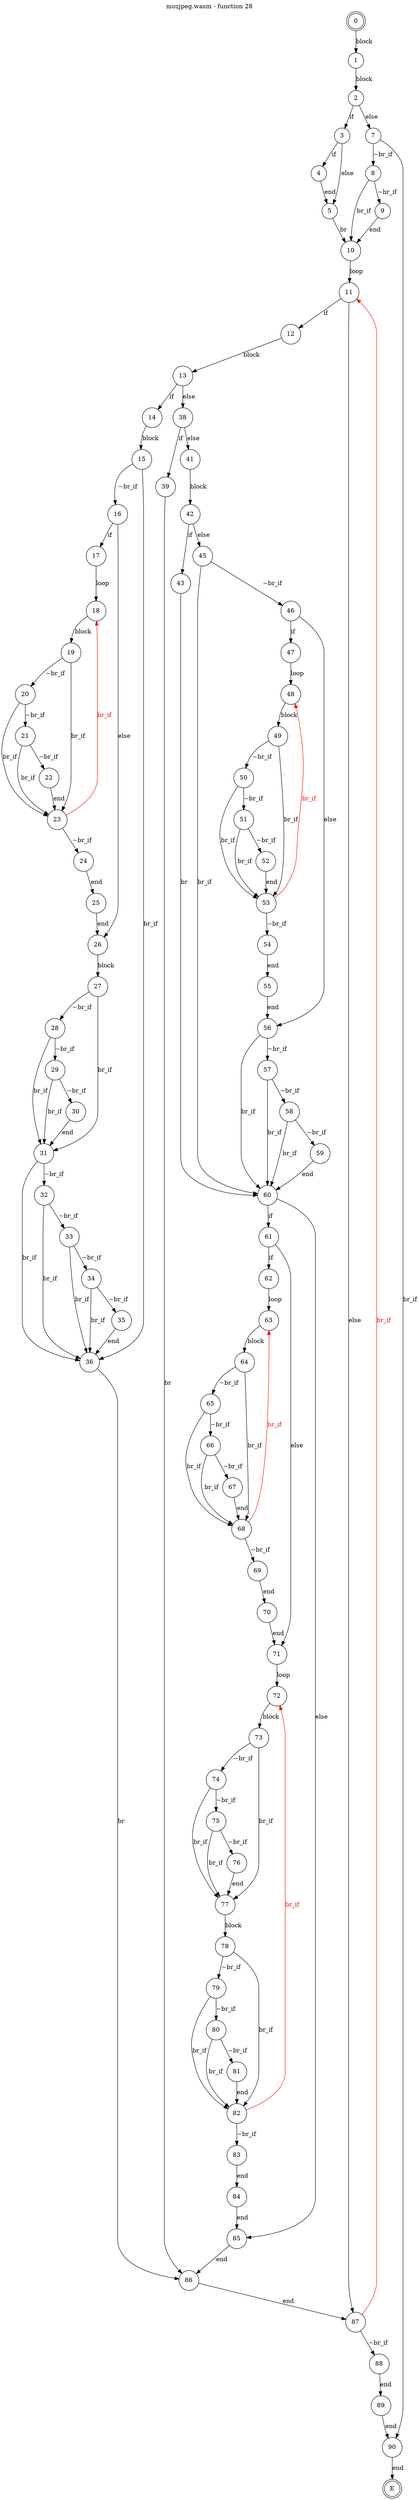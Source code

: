 digraph finite_state_machine {
    label = "mozjpeg.wasm - function 28"
    labelloc =  t
    labelfontsize = 16
    labelfontcolor = black
    labelfontname = "Helvetica"
    node [shape = doublecircle]; 0 E ;
    node [shape = circle];
    0 -> 1[label="block"];
    1 -> 2[label="block"];
    2 -> 3[label="if"];
    2 -> 7[label="else"];
    3 -> 4[label="if"];
    3 -> 5[label="else"];
    4 -> 5[label="end"];
    5 -> 10[label="br"];
    7 -> 8[label="~br_if"];
    7 -> 90[label="br_if"];
    8 -> 9[label="~br_if"];
    8 -> 10[label="br_if"];
    9 -> 10[label="end"];
    10 -> 11[label="loop"];
    11 -> 12[label="if"];
    11 -> 87[label="else"];
    12 -> 13[label="block"];
    13 -> 14[label="if"];
    13 -> 38[label="else"];
    14 -> 15[label="block"];
    15 -> 16[label="~br_if"];
    15 -> 36[label="br_if"];
    16 -> 17[label="if"];
    16 -> 26[label="else"];
    17 -> 18[label="loop"];
    18 -> 19[label="block"];
    19 -> 20[label="~br_if"];
    19 -> 23[label="br_if"];
    20 -> 21[label="~br_if"];
    20 -> 23[label="br_if"];
    21 -> 22[label="~br_if"];
    21 -> 23[label="br_if"];
    22 -> 23[label="end"];
    23 -> 24[label="~br_if"];
    23 -> 18[color="red" fontcolor="red" label="br_if"];
    24 -> 25[label="end"];
    25 -> 26[label="end"];
    26 -> 27[label="block"];
    27 -> 28[label="~br_if"];
    27 -> 31[label="br_if"];
    28 -> 29[label="~br_if"];
    28 -> 31[label="br_if"];
    29 -> 30[label="~br_if"];
    29 -> 31[label="br_if"];
    30 -> 31[label="end"];
    31 -> 32[label="~br_if"];
    31 -> 36[label="br_if"];
    32 -> 33[label="~br_if"];
    32 -> 36[label="br_if"];
    33 -> 34[label="~br_if"];
    33 -> 36[label="br_if"];
    34 -> 35[label="~br_if"];
    34 -> 36[label="br_if"];
    35 -> 36[label="end"];
    36 -> 86[label="br"];
    38 -> 39[label="if"];
    38 -> 41[label="else"];
    39 -> 86[label="br"];
    41 -> 42[label="block"];
    42 -> 43[label="if"];
    42 -> 45[label="else"];
    43 -> 60[label="br"];
    45 -> 46[label="~br_if"];
    45 -> 60[label="br_if"];
    46 -> 47[label="if"];
    46 -> 56[label="else"];
    47 -> 48[label="loop"];
    48 -> 49[label="block"];
    49 -> 50[label="~br_if"];
    49 -> 53[label="br_if"];
    50 -> 51[label="~br_if"];
    50 -> 53[label="br_if"];
    51 -> 52[label="~br_if"];
    51 -> 53[label="br_if"];
    52 -> 53[label="end"];
    53 -> 54[label="~br_if"];
    53 -> 48[color="red" fontcolor="red" label="br_if"];
    54 -> 55[label="end"];
    55 -> 56[label="end"];
    56 -> 57[label="~br_if"];
    56 -> 60[label="br_if"];
    57 -> 58[label="~br_if"];
    57 -> 60[label="br_if"];
    58 -> 59[label="~br_if"];
    58 -> 60[label="br_if"];
    59 -> 60[label="end"];
    60 -> 61[label="if"];
    60 -> 85[label="else"];
    61 -> 62[label="if"];
    61 -> 71[label="else"];
    62 -> 63[label="loop"];
    63 -> 64[label="block"];
    64 -> 65[label="~br_if"];
    64 -> 68[label="br_if"];
    65 -> 66[label="~br_if"];
    65 -> 68[label="br_if"];
    66 -> 67[label="~br_if"];
    66 -> 68[label="br_if"];
    67 -> 68[label="end"];
    68 -> 69[label="~br_if"];
    68 -> 63[color="red" fontcolor="red" label="br_if"];
    69 -> 70[label="end"];
    70 -> 71[label="end"];
    71 -> 72[label="loop"];
    72 -> 73[label="block"];
    73 -> 74[label="~br_if"];
    73 -> 77[label="br_if"];
    74 -> 75[label="~br_if"];
    74 -> 77[label="br_if"];
    75 -> 76[label="~br_if"];
    75 -> 77[label="br_if"];
    76 -> 77[label="end"];
    77 -> 78[label="block"];
    78 -> 79[label="~br_if"];
    78 -> 82[label="br_if"];
    79 -> 80[label="~br_if"];
    79 -> 82[label="br_if"];
    80 -> 81[label="~br_if"];
    80 -> 82[label="br_if"];
    81 -> 82[label="end"];
    82 -> 83[label="~br_if"];
    82 -> 72[color="red" fontcolor="red" label="br_if"];
    83 -> 84[label="end"];
    84 -> 85[label="end"];
    85 -> 86[label="end"];
    86 -> 87[label="end"];
    87 -> 88[label="~br_if"];
    87 -> 11[color="red" fontcolor="red" label="br_if"];
    88 -> 89[label="end"];
    89 -> 90[label="end"];
    90 -> E[label="end"];
}
